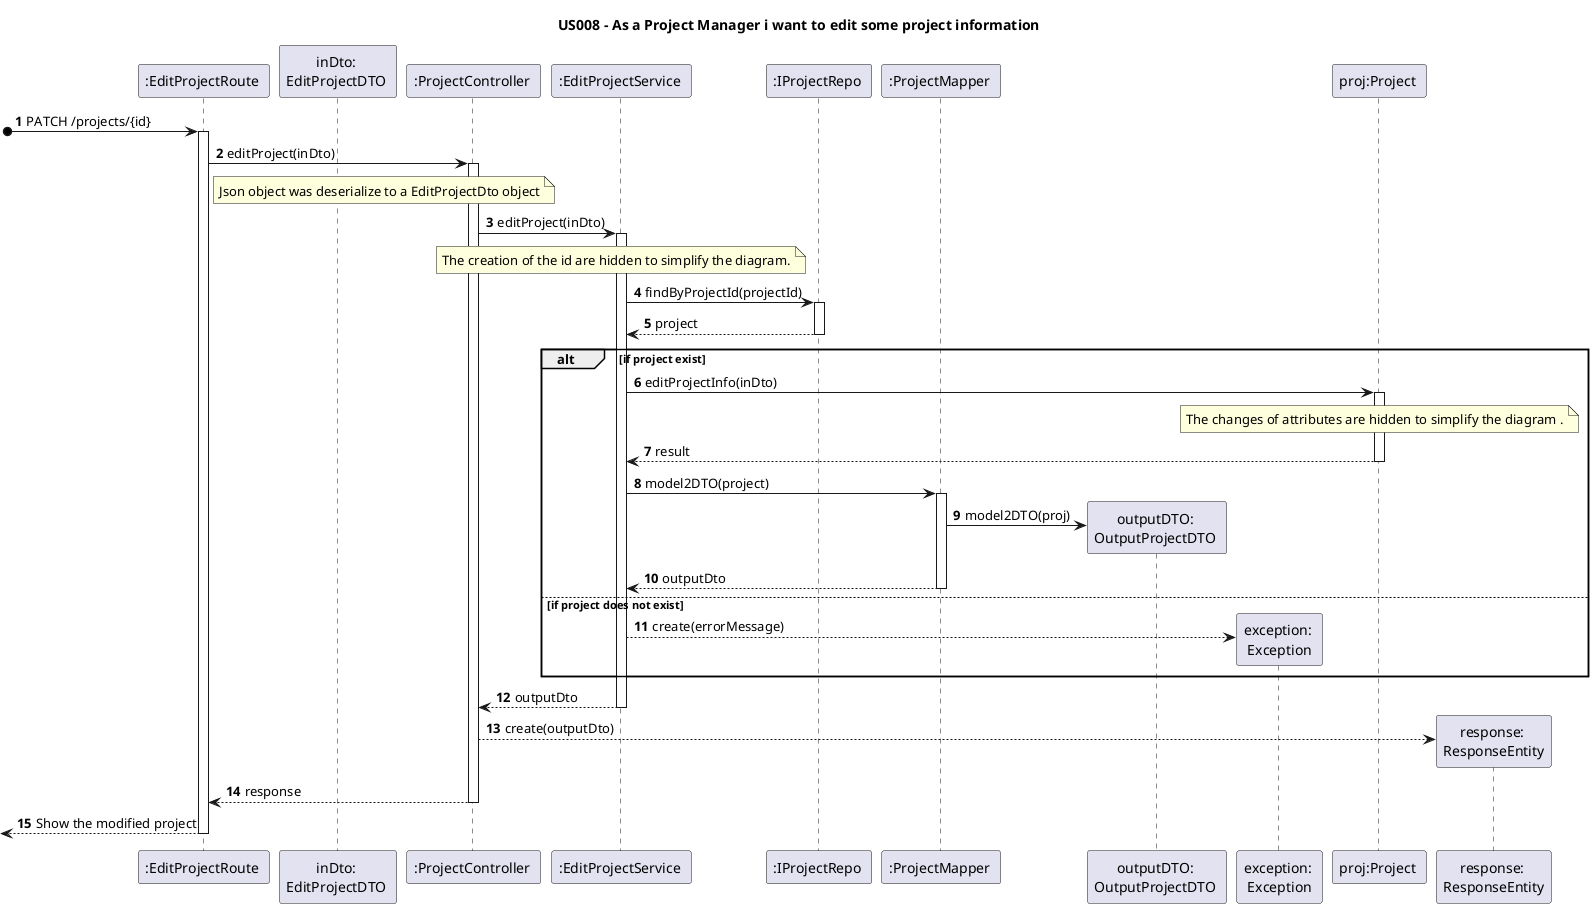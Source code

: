 @startuml
'https://plantuml.com/class-diagram

title US008 - As a Project Manager i want to edit some project information

autoactivate on
autonumber


participant ":EditProjectRoute " as route
participant "inDto: \nEditProjectDTO " as inDto
participant ":ProjectController " as controller
participant ":EditProjectService " as service
participant ":IProjectRepo " as store
participant ":ProjectMapper " as mapper
participant "outputDTO: \nOutputProjectDTO " as dto
participant "exception: \nException" as exc
participant "proj:Project " as project
participant "response: \nResponseEntity" as json


[o->  route: PATCH /projects/{id}
route -> controller: editProject(inDto)

note right route: Json object was deserialize to a EditProjectDto object

controller -> service: editProject(inDto)

note over service : The creation of the id are hidden to simplify the diagram.

service -> store: findByProjectId(projectId)

store --> service: project

alt if project exist

service -> project: editProjectInfo(inDto)

note over project : The changes of attributes are hidden to simplify the diagram .

project --> service : result

service -> mapper: model2DTO(project)

mapper -> dto**: model2DTO(proj)

mapper --> service: outputDto

else if project does not exist
service --> exc** : create(errorMessage)

end

service --> controller: outputDto

controller --> json**: create(outputDto)

controller --> route: response


[<-- route: Show the modified project

@enduml

